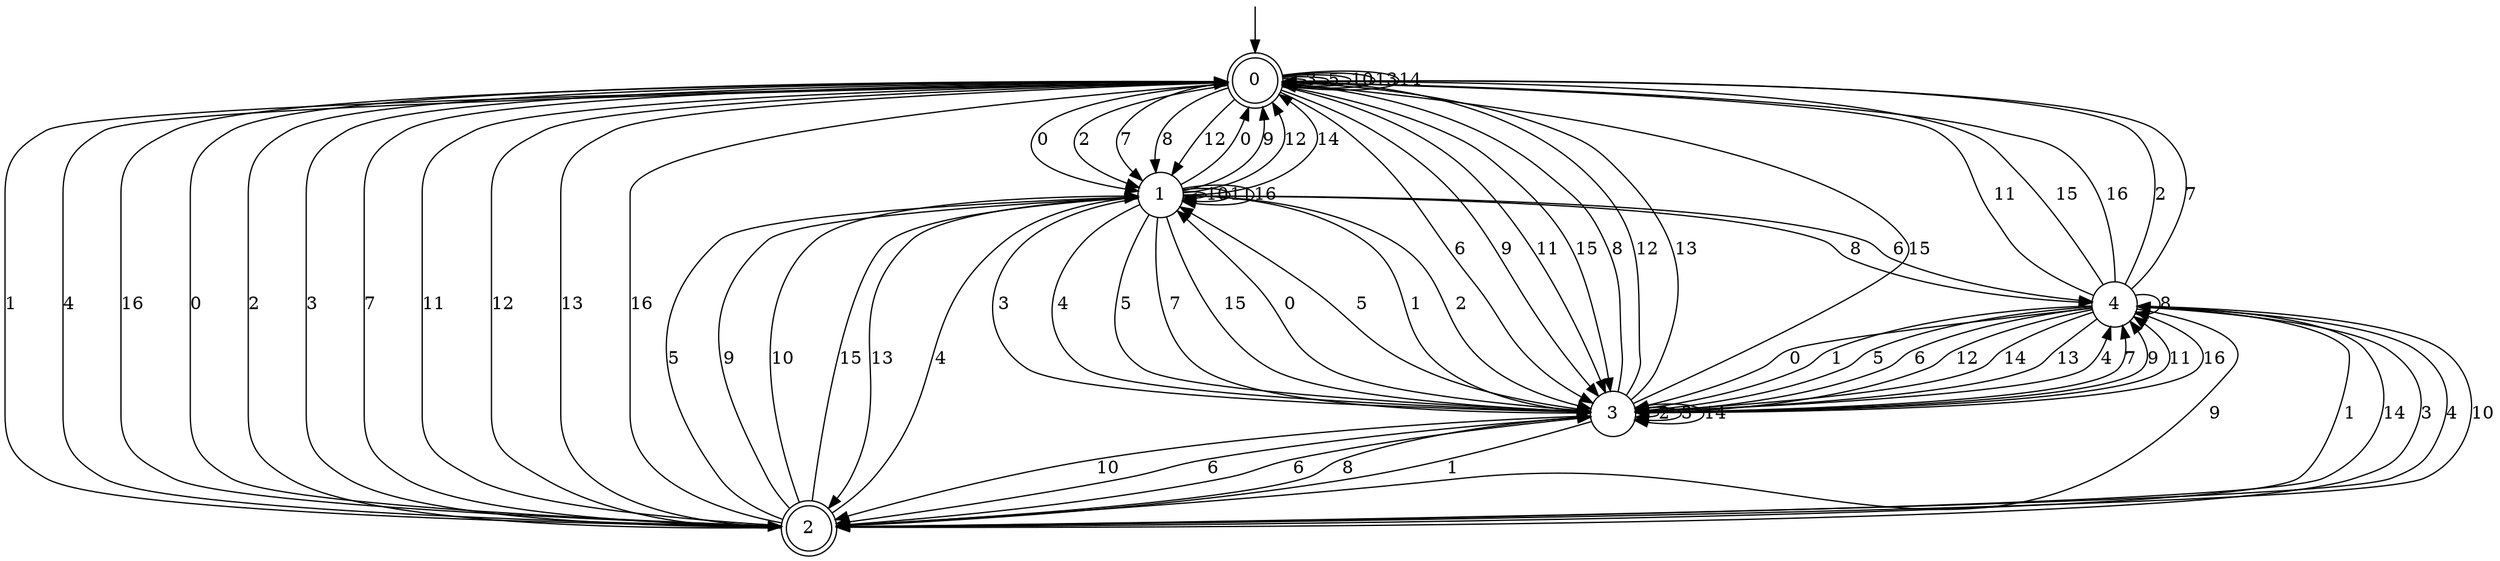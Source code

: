 digraph g {

	s0 [shape="doublecircle" label="0"];
	s1 [shape="circle" label="1"];
	s2 [shape="doublecircle" label="2"];
	s3 [shape="circle" label="3"];
	s4 [shape="circle" label="4"];
	s0 -> s1 [label="0"];
	s0 -> s2 [label="1"];
	s0 -> s1 [label="2"];
	s0 -> s0 [label="3"];
	s0 -> s2 [label="4"];
	s0 -> s0 [label="5"];
	s0 -> s3 [label="6"];
	s0 -> s1 [label="7"];
	s0 -> s1 [label="8"];
	s0 -> s3 [label="9"];
	s0 -> s0 [label="10"];
	s0 -> s3 [label="11"];
	s0 -> s1 [label="12"];
	s0 -> s0 [label="13"];
	s0 -> s0 [label="14"];
	s0 -> s3 [label="15"];
	s0 -> s2 [label="16"];
	s1 -> s0 [label="0"];
	s1 -> s3 [label="1"];
	s1 -> s3 [label="2"];
	s1 -> s3 [label="3"];
	s1 -> s3 [label="4"];
	s1 -> s3 [label="5"];
	s1 -> s4 [label="6"];
	s1 -> s3 [label="7"];
	s1 -> s4 [label="8"];
	s1 -> s0 [label="9"];
	s1 -> s1 [label="10"];
	s1 -> s1 [label="11"];
	s1 -> s0 [label="12"];
	s1 -> s2 [label="13"];
	s1 -> s0 [label="14"];
	s1 -> s3 [label="15"];
	s1 -> s1 [label="16"];
	s2 -> s0 [label="0"];
	s2 -> s4 [label="1"];
	s2 -> s0 [label="2"];
	s2 -> s0 [label="3"];
	s2 -> s1 [label="4"];
	s2 -> s1 [label="5"];
	s2 -> s3 [label="6"];
	s2 -> s0 [label="7"];
	s2 -> s3 [label="8"];
	s2 -> s1 [label="9"];
	s2 -> s1 [label="10"];
	s2 -> s0 [label="11"];
	s2 -> s0 [label="12"];
	s2 -> s0 [label="13"];
	s2 -> s4 [label="14"];
	s2 -> s1 [label="15"];
	s2 -> s0 [label="16"];
	s3 -> s1 [label="0"];
	s3 -> s2 [label="1"];
	s3 -> s3 [label="2"];
	s3 -> s3 [label="3"];
	s3 -> s4 [label="4"];
	s3 -> s1 [label="5"];
	s3 -> s2 [label="6"];
	s3 -> s4 [label="7"];
	s3 -> s0 [label="8"];
	s3 -> s4 [label="9"];
	s3 -> s2 [label="10"];
	s3 -> s4 [label="11"];
	s3 -> s0 [label="12"];
	s3 -> s0 [label="13"];
	s3 -> s3 [label="14"];
	s3 -> s0 [label="15"];
	s3 -> s4 [label="16"];
	s4 -> s3 [label="0"];
	s4 -> s3 [label="1"];
	s4 -> s0 [label="2"];
	s4 -> s2 [label="3"];
	s4 -> s2 [label="4"];
	s4 -> s3 [label="5"];
	s4 -> s3 [label="6"];
	s4 -> s0 [label="7"];
	s4 -> s4 [label="8"];
	s4 -> s2 [label="9"];
	s4 -> s2 [label="10"];
	s4 -> s0 [label="11"];
	s4 -> s3 [label="12"];
	s4 -> s3 [label="13"];
	s4 -> s3 [label="14"];
	s4 -> s0 [label="15"];
	s4 -> s0 [label="16"];

__start0 [label="" shape="none" width="0" height="0"];
__start0 -> s0;

}
